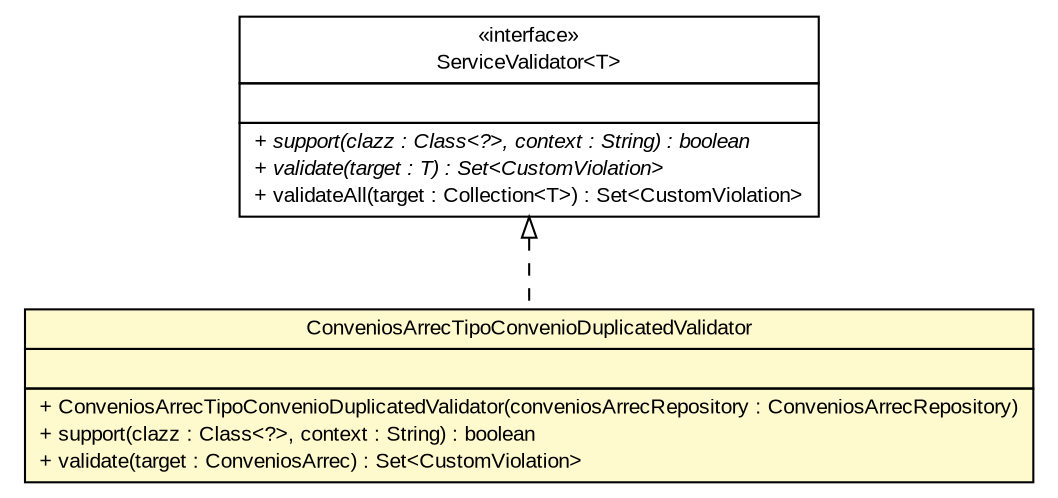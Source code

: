 #!/usr/local/bin/dot
#
# Class diagram 
# Generated by UMLGraph version R5_6 (http://www.umlgraph.org/)
#

digraph G {
	edge [fontname="arial",fontsize=10,labelfontname="arial",labelfontsize=10];
	node [fontname="arial",fontsize=10,shape=plaintext];
	nodesep=0.25;
	ranksep=0.5;
	// br.gov.to.sefaz.business.service.validation.ServiceValidator<T>
	c324317 [label=<<table title="br.gov.to.sefaz.business.service.validation.ServiceValidator" border="0" cellborder="1" cellspacing="0" cellpadding="2" port="p" href="../../../../../business/service/validation/ServiceValidator.html">
		<tr><td><table border="0" cellspacing="0" cellpadding="1">
<tr><td align="center" balign="center"> &#171;interface&#187; </td></tr>
<tr><td align="center" balign="center"> ServiceValidator&lt;T&gt; </td></tr>
		</table></td></tr>
		<tr><td><table border="0" cellspacing="0" cellpadding="1">
<tr><td align="left" balign="left">  </td></tr>
		</table></td></tr>
		<tr><td><table border="0" cellspacing="0" cellpadding="1">
<tr><td align="left" balign="left"><font face="arial italic" point-size="10.0"> + support(clazz : Class&lt;?&gt;, context : String) : boolean </font></td></tr>
<tr><td align="left" balign="left"><font face="arial italic" point-size="10.0"> + validate(target : T) : Set&lt;CustomViolation&gt; </font></td></tr>
<tr><td align="left" balign="left"> + validateAll(target : Collection&lt;T&gt;) : Set&lt;CustomViolation&gt; </td></tr>
		</table></td></tr>
		</table>>, URL="../../../../../business/service/validation/ServiceValidator.html", fontname="arial", fontcolor="black", fontsize=10.0];
	// br.gov.to.sefaz.arr.parametros.business.service.validator.ConveniosArrecTipoConvenioDuplicatedValidator
	c324727 [label=<<table title="br.gov.to.sefaz.arr.parametros.business.service.validator.ConveniosArrecTipoConvenioDuplicatedValidator" border="0" cellborder="1" cellspacing="0" cellpadding="2" port="p" bgcolor="lemonChiffon" href="./ConveniosArrecTipoConvenioDuplicatedValidator.html">
		<tr><td><table border="0" cellspacing="0" cellpadding="1">
<tr><td align="center" balign="center"> ConveniosArrecTipoConvenioDuplicatedValidator </td></tr>
		</table></td></tr>
		<tr><td><table border="0" cellspacing="0" cellpadding="1">
<tr><td align="left" balign="left">  </td></tr>
		</table></td></tr>
		<tr><td><table border="0" cellspacing="0" cellpadding="1">
<tr><td align="left" balign="left"> + ConveniosArrecTipoConvenioDuplicatedValidator(conveniosArrecRepository : ConveniosArrecRepository) </td></tr>
<tr><td align="left" balign="left"> + support(clazz : Class&lt;?&gt;, context : String) : boolean </td></tr>
<tr><td align="left" balign="left"> + validate(target : ConveniosArrec) : Set&lt;CustomViolation&gt; </td></tr>
		</table></td></tr>
		</table>>, URL="./ConveniosArrecTipoConvenioDuplicatedValidator.html", fontname="arial", fontcolor="black", fontsize=10.0];
	//br.gov.to.sefaz.arr.parametros.business.service.validator.ConveniosArrecTipoConvenioDuplicatedValidator implements br.gov.to.sefaz.business.service.validation.ServiceValidator<T>
	c324317:p -> c324727:p [dir=back,arrowtail=empty,style=dashed];
}


